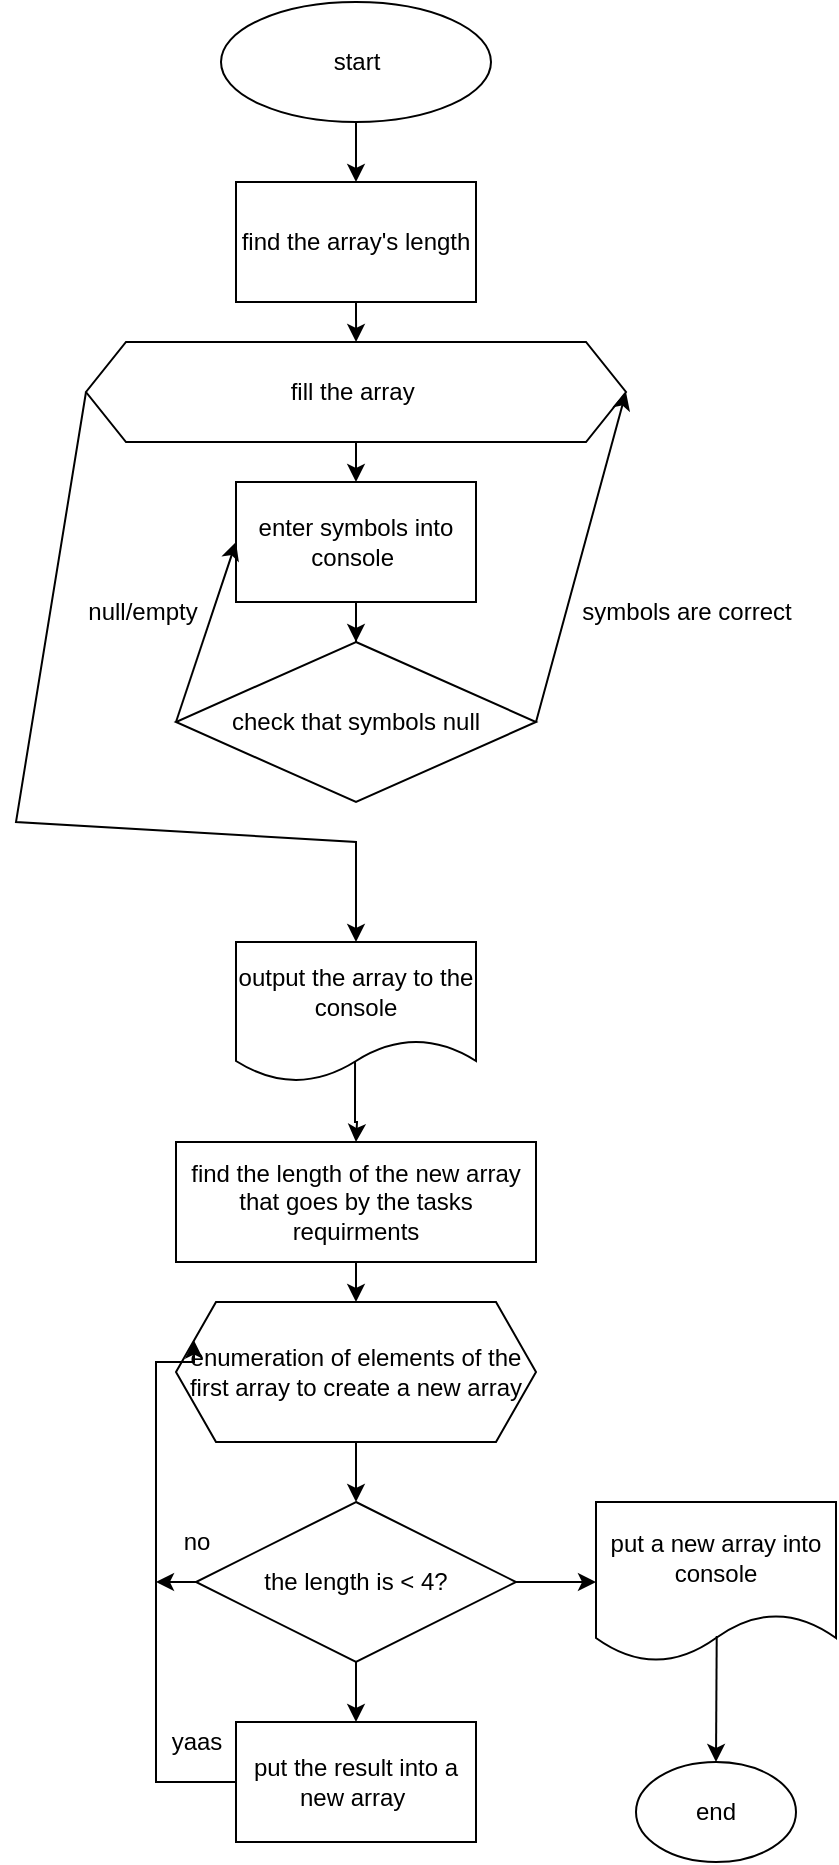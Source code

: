 <mxfile version="20.6.2" type="github">
  <diagram id="bRL4RxA3Wv5pYidRWnrJ" name="Page-1">
    <mxGraphModel dx="1577" dy="1075" grid="1" gridSize="10" guides="1" tooltips="1" connect="1" arrows="1" fold="1" page="1" pageScale="1" pageWidth="850" pageHeight="1100" math="0" shadow="0">
      <root>
        <mxCell id="0" />
        <mxCell id="1" parent="0" />
        <mxCell id="NgUzxSAu7S5avkzwtn3j-7" value="" style="edgeStyle=orthogonalEdgeStyle;rounded=0;orthogonalLoop=1;jettySize=auto;html=1;" edge="1" parent="1" source="NgUzxSAu7S5avkzwtn3j-2" target="NgUzxSAu7S5avkzwtn3j-5">
          <mxGeometry relative="1" as="geometry" />
        </mxCell>
        <mxCell id="NgUzxSAu7S5avkzwtn3j-2" value="start" style="ellipse;whiteSpace=wrap;html=1;" vertex="1" parent="1">
          <mxGeometry x="372.5" y="40" width="135" height="60" as="geometry" />
        </mxCell>
        <mxCell id="NgUzxSAu7S5avkzwtn3j-11" style="edgeStyle=orthogonalEdgeStyle;rounded=0;orthogonalLoop=1;jettySize=auto;html=1;exitX=0.5;exitY=1;exitDx=0;exitDy=0;" edge="1" parent="1" source="NgUzxSAu7S5avkzwtn3j-5">
          <mxGeometry relative="1" as="geometry">
            <mxPoint x="440.034" y="210" as="targetPoint" />
          </mxGeometry>
        </mxCell>
        <mxCell id="NgUzxSAu7S5avkzwtn3j-5" value="find the array&#39;s length" style="rounded=0;whiteSpace=wrap;html=1;" vertex="1" parent="1">
          <mxGeometry x="380" y="130" width="120" height="60" as="geometry" />
        </mxCell>
        <mxCell id="NgUzxSAu7S5avkzwtn3j-15" style="edgeStyle=orthogonalEdgeStyle;rounded=0;orthogonalLoop=1;jettySize=auto;html=1;" edge="1" parent="1" source="NgUzxSAu7S5avkzwtn3j-13">
          <mxGeometry relative="1" as="geometry">
            <mxPoint x="440" y="280" as="targetPoint" />
          </mxGeometry>
        </mxCell>
        <mxCell id="NgUzxSAu7S5avkzwtn3j-13" value="fill the array&amp;nbsp;" style="shape=hexagon;perimeter=hexagonPerimeter2;whiteSpace=wrap;html=1;fixedSize=1;" vertex="1" parent="1">
          <mxGeometry x="305" y="210" width="270" height="50" as="geometry" />
        </mxCell>
        <mxCell id="NgUzxSAu7S5avkzwtn3j-18" value="" style="edgeStyle=orthogonalEdgeStyle;rounded=0;orthogonalLoop=1;jettySize=auto;html=1;" edge="1" parent="1" source="NgUzxSAu7S5avkzwtn3j-16" target="NgUzxSAu7S5avkzwtn3j-17">
          <mxGeometry relative="1" as="geometry" />
        </mxCell>
        <mxCell id="NgUzxSAu7S5avkzwtn3j-16" value="enter symbols into console&amp;nbsp;" style="rounded=0;whiteSpace=wrap;html=1;" vertex="1" parent="1">
          <mxGeometry x="380" y="280" width="120" height="60" as="geometry" />
        </mxCell>
        <mxCell id="NgUzxSAu7S5avkzwtn3j-17" value="check that symbols null" style="rhombus;whiteSpace=wrap;html=1;" vertex="1" parent="1">
          <mxGeometry x="350" y="360" width="180" height="80" as="geometry" />
        </mxCell>
        <mxCell id="NgUzxSAu7S5avkzwtn3j-19" value="" style="endArrow=classic;html=1;rounded=0;exitX=0;exitY=0.5;exitDx=0;exitDy=0;entryX=0;entryY=0.5;entryDx=0;entryDy=0;" edge="1" parent="1" source="NgUzxSAu7S5avkzwtn3j-17" target="NgUzxSAu7S5avkzwtn3j-16">
          <mxGeometry width="50" height="50" relative="1" as="geometry">
            <mxPoint x="390" y="380" as="sourcePoint" />
            <mxPoint x="440" y="330" as="targetPoint" />
          </mxGeometry>
        </mxCell>
        <mxCell id="NgUzxSAu7S5avkzwtn3j-20" value="" style="endArrow=classic;html=1;rounded=0;exitX=1;exitY=0.5;exitDx=0;exitDy=0;entryX=1;entryY=0.5;entryDx=0;entryDy=0;" edge="1" parent="1" source="NgUzxSAu7S5avkzwtn3j-17" target="NgUzxSAu7S5avkzwtn3j-13">
          <mxGeometry width="50" height="50" relative="1" as="geometry">
            <mxPoint x="390" y="380" as="sourcePoint" />
            <mxPoint x="440" y="330" as="targetPoint" />
          </mxGeometry>
        </mxCell>
        <mxCell id="NgUzxSAu7S5avkzwtn3j-21" value="" style="endArrow=classic;html=1;rounded=0;exitX=0;exitY=0.5;exitDx=0;exitDy=0;" edge="1" parent="1" source="NgUzxSAu7S5avkzwtn3j-13">
          <mxGeometry width="50" height="50" relative="1" as="geometry">
            <mxPoint x="390" y="380" as="sourcePoint" />
            <mxPoint x="440" y="510" as="targetPoint" />
            <Array as="points">
              <mxPoint x="270" y="450" />
              <mxPoint x="440" y="460" />
            </Array>
          </mxGeometry>
        </mxCell>
        <mxCell id="NgUzxSAu7S5avkzwtn3j-24" style="edgeStyle=orthogonalEdgeStyle;rounded=0;orthogonalLoop=1;jettySize=auto;html=1;exitX=0.496;exitY=0.838;exitDx=0;exitDy=0;exitPerimeter=0;" edge="1" parent="1" source="NgUzxSAu7S5avkzwtn3j-22">
          <mxGeometry relative="1" as="geometry">
            <mxPoint x="440" y="610" as="targetPoint" />
          </mxGeometry>
        </mxCell>
        <mxCell id="NgUzxSAu7S5avkzwtn3j-22" value="output the array to the console" style="shape=document;whiteSpace=wrap;html=1;boundedLbl=1;" vertex="1" parent="1">
          <mxGeometry x="380" y="510" width="120" height="70" as="geometry" />
        </mxCell>
        <mxCell id="NgUzxSAu7S5avkzwtn3j-25" value="find the length of the new array that goes by the tasks requirments" style="rounded=0;whiteSpace=wrap;html=1;" vertex="1" parent="1">
          <mxGeometry x="350" y="610" width="180" height="60" as="geometry" />
        </mxCell>
        <mxCell id="NgUzxSAu7S5avkzwtn3j-26" value="" style="endArrow=classic;html=1;rounded=0;exitX=0.5;exitY=1;exitDx=0;exitDy=0;" edge="1" parent="1" source="NgUzxSAu7S5avkzwtn3j-25" target="NgUzxSAu7S5avkzwtn3j-27">
          <mxGeometry width="50" height="50" relative="1" as="geometry">
            <mxPoint x="400" y="670" as="sourcePoint" />
            <mxPoint x="440" y="710" as="targetPoint" />
          </mxGeometry>
        </mxCell>
        <mxCell id="NgUzxSAu7S5avkzwtn3j-31" style="edgeStyle=orthogonalEdgeStyle;rounded=0;orthogonalLoop=1;jettySize=auto;html=1;exitX=0.5;exitY=1;exitDx=0;exitDy=0;" edge="1" parent="1" source="NgUzxSAu7S5avkzwtn3j-27">
          <mxGeometry relative="1" as="geometry">
            <mxPoint x="440" y="790" as="targetPoint" />
          </mxGeometry>
        </mxCell>
        <mxCell id="NgUzxSAu7S5avkzwtn3j-27" value="&lt;span style=&quot;text-align: left;&quot;&gt;enumeration of elements of the first array to&amp;nbsp;&lt;/span&gt;&lt;span style=&quot;text-align: left;&quot;&gt;create a new array&lt;/span&gt;&lt;span style=&quot;text-align: left;&quot;&gt;&lt;br&gt;&lt;/span&gt;" style="shape=hexagon;perimeter=hexagonPerimeter2;whiteSpace=wrap;html=1;fixedSize=1;" vertex="1" parent="1">
          <mxGeometry x="350" y="690" width="180" height="70" as="geometry" />
        </mxCell>
        <mxCell id="NgUzxSAu7S5avkzwtn3j-34" style="edgeStyle=orthogonalEdgeStyle;rounded=0;orthogonalLoop=1;jettySize=auto;html=1;" edge="1" parent="1" source="NgUzxSAu7S5avkzwtn3j-32">
          <mxGeometry relative="1" as="geometry">
            <mxPoint x="340" y="830" as="targetPoint" />
          </mxGeometry>
        </mxCell>
        <mxCell id="NgUzxSAu7S5avkzwtn3j-36" style="edgeStyle=orthogonalEdgeStyle;rounded=0;orthogonalLoop=1;jettySize=auto;html=1;" edge="1" parent="1" source="NgUzxSAu7S5avkzwtn3j-32">
          <mxGeometry relative="1" as="geometry">
            <mxPoint x="440" y="900" as="targetPoint" />
          </mxGeometry>
        </mxCell>
        <mxCell id="NgUzxSAu7S5avkzwtn3j-43" style="edgeStyle=orthogonalEdgeStyle;rounded=0;orthogonalLoop=1;jettySize=auto;html=1;exitX=1;exitY=0.5;exitDx=0;exitDy=0;" edge="1" parent="1" source="NgUzxSAu7S5avkzwtn3j-32">
          <mxGeometry relative="1" as="geometry">
            <mxPoint x="560" y="830" as="targetPoint" />
          </mxGeometry>
        </mxCell>
        <mxCell id="NgUzxSAu7S5avkzwtn3j-32" value="the length is &amp;lt; 4?" style="rhombus;whiteSpace=wrap;html=1;" vertex="1" parent="1">
          <mxGeometry x="360" y="790" width="160" height="80" as="geometry" />
        </mxCell>
        <mxCell id="NgUzxSAu7S5avkzwtn3j-39" style="edgeStyle=orthogonalEdgeStyle;rounded=0;orthogonalLoop=1;jettySize=auto;html=1;entryX=0;entryY=0.25;entryDx=0;entryDy=0;" edge="1" parent="1" source="NgUzxSAu7S5avkzwtn3j-37" target="NgUzxSAu7S5avkzwtn3j-27">
          <mxGeometry relative="1" as="geometry">
            <mxPoint x="340" y="690" as="targetPoint" />
            <Array as="points">
              <mxPoint x="340" y="930" />
              <mxPoint x="340" y="720" />
              <mxPoint x="359" y="720" />
            </Array>
          </mxGeometry>
        </mxCell>
        <mxCell id="NgUzxSAu7S5avkzwtn3j-37" value="put the result into a new array&amp;nbsp;" style="rounded=0;whiteSpace=wrap;html=1;" vertex="1" parent="1">
          <mxGeometry x="380" y="900" width="120" height="60" as="geometry" />
        </mxCell>
        <mxCell id="NgUzxSAu7S5avkzwtn3j-44" value="put a new array into console" style="shape=document;whiteSpace=wrap;html=1;boundedLbl=1;" vertex="1" parent="1">
          <mxGeometry x="560" y="790" width="120" height="80" as="geometry" />
        </mxCell>
        <mxCell id="NgUzxSAu7S5avkzwtn3j-45" value="" style="endArrow=classic;html=1;rounded=0;exitX=0.503;exitY=0.838;exitDx=0;exitDy=0;exitPerimeter=0;" edge="1" parent="1" source="NgUzxSAu7S5avkzwtn3j-44">
          <mxGeometry width="50" height="50" relative="1" as="geometry">
            <mxPoint x="540" y="920" as="sourcePoint" />
            <mxPoint x="620" y="920" as="targetPoint" />
          </mxGeometry>
        </mxCell>
        <mxCell id="NgUzxSAu7S5avkzwtn3j-46" value="end" style="ellipse;whiteSpace=wrap;html=1;" vertex="1" parent="1">
          <mxGeometry x="580" y="920" width="80" height="50" as="geometry" />
        </mxCell>
        <mxCell id="NgUzxSAu7S5avkzwtn3j-47" value="no" style="text;html=1;align=center;verticalAlign=middle;resizable=0;points=[];autosize=1;strokeColor=none;fillColor=none;" vertex="1" parent="1">
          <mxGeometry x="340" y="795" width="40" height="30" as="geometry" />
        </mxCell>
        <mxCell id="NgUzxSAu7S5avkzwtn3j-48" value="yaas" style="text;html=1;align=center;verticalAlign=middle;resizable=0;points=[];autosize=1;strokeColor=none;fillColor=none;" vertex="1" parent="1">
          <mxGeometry x="335" y="895" width="50" height="30" as="geometry" />
        </mxCell>
        <mxCell id="NgUzxSAu7S5avkzwtn3j-49" value="null/empty" style="text;html=1;align=center;verticalAlign=middle;resizable=0;points=[];autosize=1;strokeColor=none;fillColor=none;" vertex="1" parent="1">
          <mxGeometry x="292.5" y="330" width="80" height="30" as="geometry" />
        </mxCell>
        <mxCell id="NgUzxSAu7S5avkzwtn3j-52" value="symbols are correct" style="text;html=1;align=center;verticalAlign=middle;resizable=0;points=[];autosize=1;strokeColor=none;fillColor=none;" vertex="1" parent="1">
          <mxGeometry x="540" y="330" width="130" height="30" as="geometry" />
        </mxCell>
      </root>
    </mxGraphModel>
  </diagram>
</mxfile>
